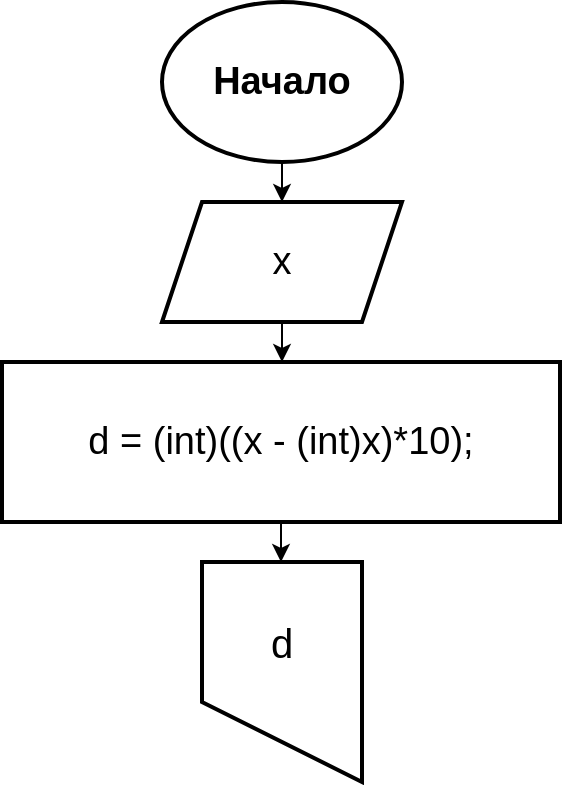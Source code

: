<mxfile version="15.5.8" type="github">
  <diagram id="KZL4ccRYQTfhtg9MH6Cs" name="Page-1">
    <mxGraphModel dx="1422" dy="794" grid="1" gridSize="10" guides="1" tooltips="1" connect="1" arrows="1" fold="1" page="1" pageScale="1" pageWidth="827" pageHeight="1169" math="0" shadow="0">
      <root>
        <mxCell id="0" />
        <mxCell id="1" parent="0" />
        <mxCell id="H_usGOtzKehHRIBkM_qe-1" value="&lt;font style=&quot;font-size: 19px&quot;&gt;&lt;b&gt;Начало&lt;/b&gt;&lt;/font&gt;" style="ellipse;whiteSpace=wrap;html=1;strokeWidth=2;" vertex="1" parent="1">
          <mxGeometry x="354" y="20" width="120" height="80" as="geometry" />
        </mxCell>
        <mxCell id="H_usGOtzKehHRIBkM_qe-2" value="" style="endArrow=classic;html=1;rounded=0;fontSize=19;exitX=0.5;exitY=1;exitDx=0;exitDy=0;" edge="1" parent="1" source="H_usGOtzKehHRIBkM_qe-1" target="H_usGOtzKehHRIBkM_qe-3">
          <mxGeometry width="50" height="50" relative="1" as="geometry">
            <mxPoint x="420" y="160" as="sourcePoint" />
            <mxPoint x="590" y="60" as="targetPoint" />
          </mxGeometry>
        </mxCell>
        <mxCell id="H_usGOtzKehHRIBkM_qe-6" style="edgeStyle=orthogonalEdgeStyle;rounded=0;orthogonalLoop=1;jettySize=auto;html=1;entryX=0.5;entryY=0;entryDx=0;entryDy=0;fontSize=19;" edge="1" parent="1" source="H_usGOtzKehHRIBkM_qe-3" target="H_usGOtzKehHRIBkM_qe-4">
          <mxGeometry relative="1" as="geometry" />
        </mxCell>
        <mxCell id="H_usGOtzKehHRIBkM_qe-3" value="x" style="shape=parallelogram;perimeter=parallelogramPerimeter;whiteSpace=wrap;html=1;fixedSize=1;fontSize=19;strokeWidth=2;" vertex="1" parent="1">
          <mxGeometry x="354" y="120" width="120" height="60" as="geometry" />
        </mxCell>
        <mxCell id="H_usGOtzKehHRIBkM_qe-12" style="edgeStyle=orthogonalEdgeStyle;rounded=0;orthogonalLoop=1;jettySize=auto;html=1;entryX=0.5;entryY=0;entryDx=0;entryDy=0;fontSize=20;" edge="1" parent="1" source="H_usGOtzKehHRIBkM_qe-4" target="H_usGOtzKehHRIBkM_qe-10">
          <mxGeometry relative="1" as="geometry" />
        </mxCell>
        <mxCell id="H_usGOtzKehHRIBkM_qe-4" value="d = (int)((x - (int)x)*10);" style="whiteSpace=wrap;html=1;fontSize=19;strokeWidth=2;" vertex="1" parent="1">
          <mxGeometry x="274" y="200" width="279" height="80" as="geometry" />
        </mxCell>
        <mxCell id="H_usGOtzKehHRIBkM_qe-10" value="" style="shape=manualInput;whiteSpace=wrap;html=1;fontSize=20;strokeWidth=2;flipV=1;size=40;" vertex="1" parent="1">
          <mxGeometry x="374" y="300" width="80" height="110" as="geometry" />
        </mxCell>
        <mxCell id="H_usGOtzKehHRIBkM_qe-13" value="d" style="whiteSpace=wrap;html=1;aspect=fixed;fontSize=20;strokeWidth=2;fillColor=none;strokeColor=none;" vertex="1" parent="1">
          <mxGeometry x="374" y="300" width="80" height="80" as="geometry" />
        </mxCell>
      </root>
    </mxGraphModel>
  </diagram>
</mxfile>
